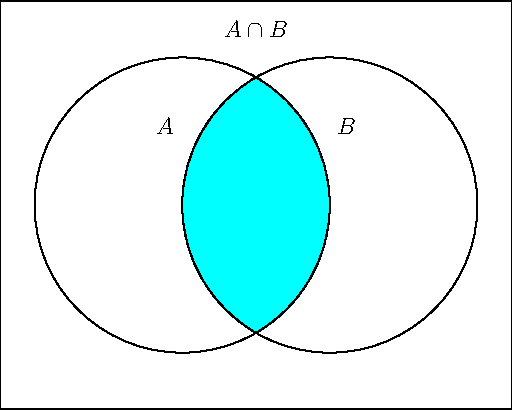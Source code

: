 /******************************************************************************
 *                                  LICENSE                                   *
 ******************************************************************************
 *  This file is part of Mathematics-and-Physics.                             *
 *                                                                            *
 *  Mathematics-and-Physics is free software: you can redistribute it and/or  *
 *  modify it under the terms of the GNU General Public License as published  *
 *  by the Free Software Foundation, either version 3 of the License, or      *
 *  (at your option) any later version.                                       *
 *                                                                            *
 *  Mathematics-and-Physics is distributed in the hope that it will be useful *
 *  but WITHOUT ANY WARRANTY; without even the implied warranty of            *
 *  MERCHANTABILITY or FITNESS FOR A PARTICULAR PURPOSE.  See the             *
 *  GNU General Public License for more details.                              *
 *                                                                            *
 *  You should have received a copy of the GNU General Public License         *
 *  along with Mathematics-and-Physics.  If not, see                          *
 *  <https://www.gnu.org/licenses/>.                                          *
 ******************************************************************************/

/*  Size of the output figure.                                                */
size(256);

pair C1 = (-1.3, 0.0);
pair C2 = (1.3, 0.0);
pair A = (-1.6, 1.4);
pair B = (1.6, 1.4);
pair U = (0.0, 3.1);

pair R0 = (-4.5, 3.6);
pair R1 = (4.5, 3.6);
pair R2 = (4.5, -3.6);
pair R3 = (-4.5, -3.6);
real r = 2.6;

draw(R0 -- R1 -- R2 -- R3 -- cycle);
filldraw(arc(C1, r, 60.0, -60.0) .. arc(C2, r, 240.0, 120.0) -- cycle, cyan);
draw(circle(C1, r), black);
draw(circle(C2, r), black);

label("$A$", A);
label("$B$", B);
label("$A\cap{B}$", U);


